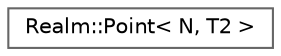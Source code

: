 digraph "Graphical Class Hierarchy"
{
 // LATEX_PDF_SIZE
  bgcolor="transparent";
  edge [fontname=Helvetica,fontsize=10,labelfontname=Helvetica,labelfontsize=10];
  node [fontname=Helvetica,fontsize=10,shape=box,height=0.2,width=0.4];
  rankdir="LR";
  Node0 [id="Node000000",label="Realm::Point\< N, T2 \>",height=0.2,width=0.4,color="grey40", fillcolor="white", style="filled",URL="$structRealm_1_1Point.html",tooltip=" "];
}
